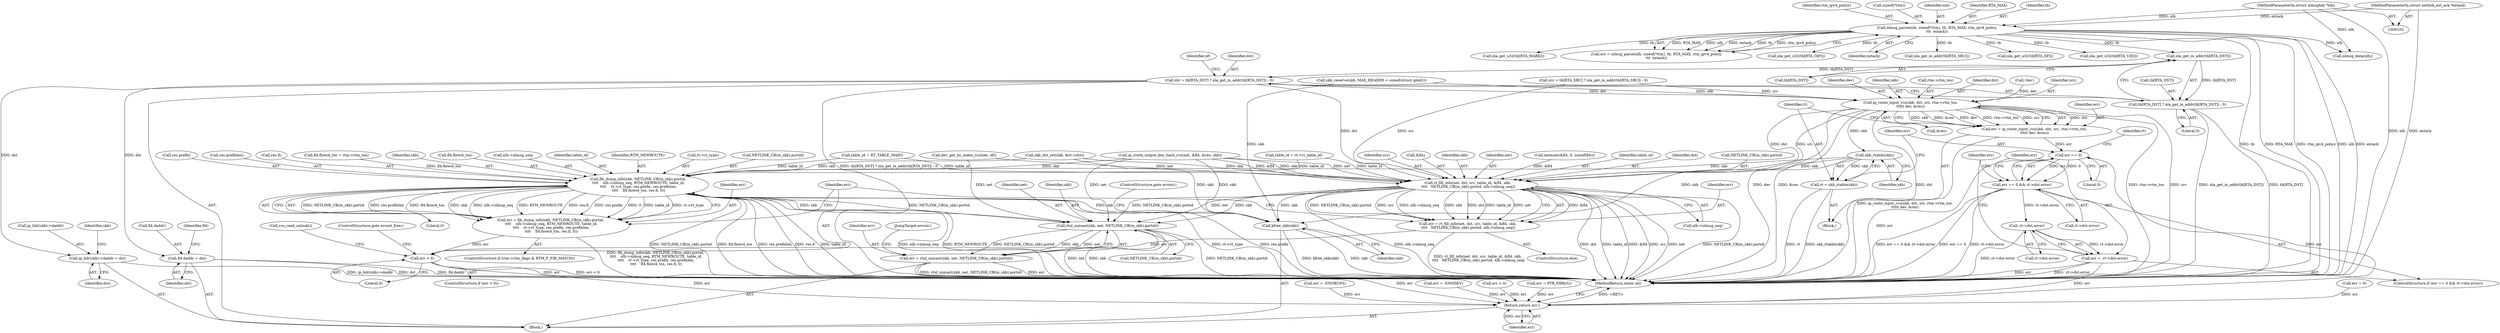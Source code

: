 digraph "0_linux_bc3aae2bbac46dd894c89db5d5e98f7f0ef9e205@array" {
"1000194" [label="(Call,nla_get_in_addr(tb[RTA_DST]))"];
"1000141" [label="(Call,nlmsg_parse(nlh, sizeof(*rtm), tb, RTA_MAX, rtm_ipv4_policy,\n\t\t\t  extack))"];
"1000104" [label="(MethodParameterIn,struct nlmsghdr *nlh)"];
"1000105" [label="(MethodParameterIn,struct netlink_ext_ack *extack)"];
"1000188" [label="(Call,dst = tb[RTA_DST] ? nla_get_in_addr(tb[RTA_DST]) : 0)"];
"1000252" [label="(Call,ip_hdr(skb)->daddr = dst)"];
"1000270" [label="(Call,fl4.daddr = dst)"];
"1000347" [label="(Call,ip_route_input_rcu(skb, dst, src, rtm->rtm_tos,\n\t\t\t\t\t dev, &res))"];
"1000345" [label="(Call,err = ip_route_input_rcu(skb, dst, src, rtm->rtm_tos,\n\t\t\t\t\t dev, &res))"];
"1000363" [label="(Call,err == 0)"];
"1000362" [label="(Call,err == 0 && rt->dst.error)"];
"1000373" [label="(Call,-rt->dst.error)"];
"1000371" [label="(Call,err = -rt->dst.error)"];
"1000501" [label="(Return,return err;)"];
"1000359" [label="(Call,skb_rtable(skb))"];
"1000357" [label="(Call,rt = skb_rtable(skb))"];
"1000440" [label="(Call,fib_dump_info(skb, NETLINK_CB(in_skb).portid,\n \t\t\t\t    nlh->nlmsg_seq, RTM_NEWROUTE, table_id,\n \t\t\t\t    rt->rt_type, res.prefix, res.prefixlen,\n \t\t\t\t    fl4.flowi4_tos, res.fi, 0))"];
"1000438" [label="(Call,err = fib_dump_info(skb, NETLINK_CB(in_skb).portid,\n \t\t\t\t    nlh->nlmsg_seq, RTM_NEWROUTE, table_id,\n \t\t\t\t    rt->rt_type, res.prefix, res.prefixlen,\n \t\t\t\t    fl4.flowi4_tos, res.fi, 0))"];
"1000486" [label="(Call,err < 0)"];
"1000493" [label="(Call,rtnl_unicast(skb, net, NETLINK_CB(in_skb).portid))"];
"1000491" [label="(Call,err = rtnl_unicast(skb, net, NETLINK_CB(in_skb).portid))"];
"1000505" [label="(Call,kfree_skb(skb))"];
"1000470" [label="(Call,rt_fill_info(net, dst, src, table_id, &fl4, skb,\n \t\t\t\t   NETLINK_CB(in_skb).portid, nlh->nlmsg_seq))"];
"1000468" [label="(Call,err = rt_fill_info(net, dst, src, table_id, &fl4, skb,\n \t\t\t\t   NETLINK_CB(in_skb).portid, nlh->nlmsg_seq))"];
"1000190" [label="(Call,tb[RTA_DST] ? nla_get_in_addr(tb[RTA_DST]) : 0)"];
"1000408" [label="(Identifier,err)"];
"1000200" [label="(Identifier,iif)"];
"1000177" [label="(Call,src = tb[RTA_SRC] ? nla_get_in_addr(tb[RTA_SRC]) : 0)"];
"1000450" [label="(Identifier,table_id)"];
"1000362" [label="(Call,err == 0 && rt->dst.error)"];
"1000191" [label="(Call,tb[RTA_DST])"];
"1000383" [label="(Call,ip_route_output_key_hash_rcu(net, &fl4, &res, skb))"];
"1000469" [label="(Identifier,err)"];
"1000257" [label="(Identifier,dst)"];
"1000507" [label="(ControlStructure,goto errout;)"];
"1000449" [label="(Identifier,RTM_NEWROUTE)"];
"1000439" [label="(Identifier,err)"];
"1000270" [label="(Call,fl4.daddr = dst)"];
"1000253" [label="(Call,ip_hdr(skb)->daddr)"];
"1000147" [label="(Identifier,RTA_MAX)"];
"1000488" [label="(Literal,0)"];
"1000168" [label="(Call,err = -ENOBUFS)"];
"1000360" [label="(Identifier,skb)"];
"1000157" [label="(Call,nlmsg_data(nlh))"];
"1000361" [label="(ControlStructure,if (err == 0 && rt->dst.error))"];
"1000451" [label="(Call,rt->rt_type)"];
"1000473" [label="(Identifier,src)"];
"1000324" [label="(Call,err = -ENODEV)"];
"1000496" [label="(Call,NETLINK_CB(in_skb).portid)"];
"1000493" [label="(Call,rtnl_unicast(skb, net, NETLINK_CB(in_skb).portid))"];
"1000475" [label="(Call,&fl4)"];
"1000442" [label="(Call,NETLINK_CB(in_skb).portid)"];
"1000195" [label="(Call,tb[RTA_DST])"];
"1000274" [label="(Identifier,dst)"];
"1000216" [label="(Call,nla_get_u32(tb[RTA_MARK]))"];
"1000365" [label="(Literal,0)"];
"1000477" [label="(Identifier,skb)"];
"1000506" [label="(Identifier,skb)"];
"1000368" [label="(Identifier,rt)"];
"1000104" [label="(MethodParameterIn,struct nlmsghdr *nlh)"];
"1000494" [label="(Identifier,skb)"];
"1000438" [label="(Call,err = fib_dump_info(skb, NETLINK_CB(in_skb).portid,\n \t\t\t\t    nlh->nlmsg_seq, RTM_NEWROUTE, table_id,\n \t\t\t\t    rt->rt_type, res.prefix, res.prefixlen,\n \t\t\t\t    fl4.flowi4_tos, res.fi, 0))"];
"1000492" [label="(Identifier,err)"];
"1000467" [label="(ControlStructure,else)"];
"1000489" [label="(ControlStructure,goto errout_free;)"];
"1000501" [label="(Return,return err;)"];
"1000350" [label="(Identifier,src)"];
"1000373" [label="(Call,-rt->dst.error)"];
"1000490" [label="(Call,rcu_read_unlock())"];
"1000146" [label="(Identifier,tb)"];
"1000139" [label="(Call,err = nlmsg_parse(nlh, sizeof(*rtm), tb, RTA_MAX, rtm_ipv4_policy,\n\t\t\t  extack))"];
"1000106" [label="(Block,)"];
"1000346" [label="(Identifier,err)"];
"1000432" [label="(ControlStructure,if (rtm->rtm_flags & RTM_F_FIB_MATCH))"];
"1000190" [label="(Call,tb[RTA_DST] ? nla_get_in_addr(tb[RTA_DST]) : 0)"];
"1000295" [label="(Call,nla_get_u32(tb[RTA_OIF]))"];
"1000149" [label="(Identifier,extack)"];
"1000470" [label="(Call,rt_fill_info(net, dst, src, table_id, &fl4, skb,\n \t\t\t\t   NETLINK_CB(in_skb).portid, nlh->nlmsg_seq))"];
"1000487" [label="(Identifier,err)"];
"1000345" [label="(Call,err = ip_route_input_rcu(skb, dst, src, rtm->rtm_tos,\n\t\t\t\t\t dev, &res))"];
"1000468" [label="(Call,err = rt_fill_info(net, dst, src, table_id, &fl4, skb,\n \t\t\t\t   NETLINK_CB(in_skb).portid, nlh->nlmsg_seq))"];
"1000471" [label="(Identifier,net)"];
"1000358" [label="(Identifier,rt)"];
"1000372" [label="(Identifier,err)"];
"1000183" [label="(Call,nla_get_in_addr(tb[RTA_SRC]))"];
"1000264" [label="(Call,memset(&fl4, 0, sizeof(fl4)))"];
"1000105" [label="(MethodParameterIn,struct netlink_ext_ack *extack)"];
"1000259" [label="(Identifier,skb)"];
"1000486" [label="(Call,err < 0)"];
"1000427" [label="(Call,table_id = rt->rt_table_id)"];
"1000354" [label="(Identifier,dev)"];
"1000198" [label="(Literal,0)"];
"1000258" [label="(Call,skb_reserve(skb, MAX_HEADER + sizeof(struct iphdr)))"];
"1000485" [label="(ControlStructure,if (err < 0))"];
"1000148" [label="(Identifier,rtm_ipv4_policy)"];
"1000502" [label="(Identifier,err)"];
"1000151" [label="(Call,err < 0)"];
"1000401" [label="(Call,skb_dst_set(skb, &rt->dst))"];
"1000482" [label="(Call,nlh->nlmsg_seq)"];
"1000454" [label="(Call,res.prefix)"];
"1000457" [label="(Call,res.prefixlen)"];
"1000460" [label="(Call,fl4.flowi4_tos)"];
"1000474" [label="(Identifier,table_id)"];
"1000348" [label="(Identifier,skb)"];
"1000364" [label="(Identifier,err)"];
"1000351" [label="(Call,rtm->rtm_tos)"];
"1000357" [label="(Call,rt = skb_rtable(skb))"];
"1000277" [label="(Identifier,fl4)"];
"1000252" [label="(Call,ip_hdr(skb)->daddr = dst)"];
"1000396" [label="(Call,err = PTR_ERR(rt))"];
"1000347" [label="(Call,ip_route_input_rcu(skb, dst, src, rtm->rtm_tos,\n\t\t\t\t\t dev, &res))"];
"1000374" [label="(Call,rt->dst.error)"];
"1000141" [label="(Call,nlmsg_parse(nlh, sizeof(*rtm), tb, RTA_MAX, rtm_ipv4_policy,\n\t\t\t  extack))"];
"1000446" [label="(Call,nlh->nlmsg_seq)"];
"1000472" [label="(Identifier,dst)"];
"1000371" [label="(Call,err = -rt->dst.error)"];
"1000317" [label="(Call,dev_get_by_index_rcu(net, iif))"];
"1000205" [label="(Call,nla_get_u32(tb[RTA_IIF]))"];
"1000194" [label="(Call,nla_get_in_addr(tb[RTA_DST]))"];
"1000359" [label="(Call,skb_rtable(skb))"];
"1000271" [label="(Call,fl4.daddr)"];
"1000135" [label="(Call,table_id = RT_TABLE_MAIN)"];
"1000463" [label="(Call,res.fi)"];
"1000229" [label="(Call,nla_get_u32(tb[RTA_UID]))"];
"1000143" [label="(Call,sizeof(*rtm))"];
"1000466" [label="(Literal,0)"];
"1000280" [label="(Call,fl4.flowi4_tos = rtm->rtm_tos)"];
"1000500" [label="(JumpTarget,errout:)"];
"1000189" [label="(Identifier,dst)"];
"1000508" [label="(MethodReturn,static int)"];
"1000441" [label="(Identifier,skb)"];
"1000313" [label="(Block,)"];
"1000495" [label="(Identifier,net)"];
"1000355" [label="(Call,&res)"];
"1000188" [label="(Call,dst = tb[RTA_DST] ? nla_get_in_addr(tb[RTA_DST]) : 0)"];
"1000478" [label="(Call,NETLINK_CB(in_skb).portid)"];
"1000390" [label="(Call,err = 0)"];
"1000349" [label="(Identifier,dst)"];
"1000142" [label="(Identifier,nlh)"];
"1000491" [label="(Call,err = rtnl_unicast(skb, net, NETLINK_CB(in_skb).portid))"];
"1000363" [label="(Call,err == 0)"];
"1000440" [label="(Call,fib_dump_info(skb, NETLINK_CB(in_skb).portid,\n \t\t\t\t    nlh->nlmsg_seq, RTM_NEWROUTE, table_id,\n \t\t\t\t    rt->rt_type, res.prefix, res.prefixlen,\n \t\t\t\t    fl4.flowi4_tos, res.fi, 0))"];
"1000505" [label="(Call,kfree_skb(skb))"];
"1000321" [label="(Call,!dev)"];
"1000366" [label="(Call,rt->dst.error)"];
"1000194" -> "1000190"  [label="AST: "];
"1000194" -> "1000195"  [label="CFG: "];
"1000195" -> "1000194"  [label="AST: "];
"1000190" -> "1000194"  [label="CFG: "];
"1000194" -> "1000188"  [label="DDG: tb[RTA_DST]"];
"1000194" -> "1000190"  [label="DDG: tb[RTA_DST]"];
"1000141" -> "1000194"  [label="DDG: tb"];
"1000141" -> "1000139"  [label="AST: "];
"1000141" -> "1000149"  [label="CFG: "];
"1000142" -> "1000141"  [label="AST: "];
"1000143" -> "1000141"  [label="AST: "];
"1000146" -> "1000141"  [label="AST: "];
"1000147" -> "1000141"  [label="AST: "];
"1000148" -> "1000141"  [label="AST: "];
"1000149" -> "1000141"  [label="AST: "];
"1000139" -> "1000141"  [label="CFG: "];
"1000141" -> "1000508"  [label="DDG: nlh"];
"1000141" -> "1000508"  [label="DDG: extack"];
"1000141" -> "1000508"  [label="DDG: rtm_ipv4_policy"];
"1000141" -> "1000508"  [label="DDG: tb"];
"1000141" -> "1000508"  [label="DDG: RTA_MAX"];
"1000141" -> "1000139"  [label="DDG: RTA_MAX"];
"1000141" -> "1000139"  [label="DDG: nlh"];
"1000141" -> "1000139"  [label="DDG: extack"];
"1000141" -> "1000139"  [label="DDG: tb"];
"1000141" -> "1000139"  [label="DDG: rtm_ipv4_policy"];
"1000104" -> "1000141"  [label="DDG: nlh"];
"1000105" -> "1000141"  [label="DDG: extack"];
"1000141" -> "1000157"  [label="DDG: nlh"];
"1000141" -> "1000183"  [label="DDG: tb"];
"1000141" -> "1000205"  [label="DDG: tb"];
"1000141" -> "1000216"  [label="DDG: tb"];
"1000141" -> "1000229"  [label="DDG: tb"];
"1000141" -> "1000295"  [label="DDG: tb"];
"1000104" -> "1000102"  [label="AST: "];
"1000104" -> "1000508"  [label="DDG: nlh"];
"1000104" -> "1000157"  [label="DDG: nlh"];
"1000105" -> "1000102"  [label="AST: "];
"1000105" -> "1000508"  [label="DDG: extack"];
"1000188" -> "1000106"  [label="AST: "];
"1000188" -> "1000190"  [label="CFG: "];
"1000189" -> "1000188"  [label="AST: "];
"1000190" -> "1000188"  [label="AST: "];
"1000200" -> "1000188"  [label="CFG: "];
"1000188" -> "1000508"  [label="DDG: tb[RTA_DST] ? nla_get_in_addr(tb[RTA_DST]) : 0"];
"1000188" -> "1000252"  [label="DDG: dst"];
"1000188" -> "1000270"  [label="DDG: dst"];
"1000188" -> "1000347"  [label="DDG: dst"];
"1000188" -> "1000470"  [label="DDG: dst"];
"1000252" -> "1000106"  [label="AST: "];
"1000252" -> "1000257"  [label="CFG: "];
"1000253" -> "1000252"  [label="AST: "];
"1000257" -> "1000252"  [label="AST: "];
"1000259" -> "1000252"  [label="CFG: "];
"1000252" -> "1000508"  [label="DDG: ip_hdr(skb)->daddr"];
"1000270" -> "1000106"  [label="AST: "];
"1000270" -> "1000274"  [label="CFG: "];
"1000271" -> "1000270"  [label="AST: "];
"1000274" -> "1000270"  [label="AST: "];
"1000277" -> "1000270"  [label="CFG: "];
"1000270" -> "1000508"  [label="DDG: dst"];
"1000270" -> "1000508"  [label="DDG: fl4.daddr"];
"1000347" -> "1000345"  [label="AST: "];
"1000347" -> "1000355"  [label="CFG: "];
"1000348" -> "1000347"  [label="AST: "];
"1000349" -> "1000347"  [label="AST: "];
"1000350" -> "1000347"  [label="AST: "];
"1000351" -> "1000347"  [label="AST: "];
"1000354" -> "1000347"  [label="AST: "];
"1000355" -> "1000347"  [label="AST: "];
"1000345" -> "1000347"  [label="CFG: "];
"1000347" -> "1000508"  [label="DDG: dst"];
"1000347" -> "1000508"  [label="DDG: rtm->rtm_tos"];
"1000347" -> "1000508"  [label="DDG: src"];
"1000347" -> "1000508"  [label="DDG: dev"];
"1000347" -> "1000508"  [label="DDG: &res"];
"1000347" -> "1000345"  [label="DDG: dst"];
"1000347" -> "1000345"  [label="DDG: skb"];
"1000347" -> "1000345"  [label="DDG: &res"];
"1000347" -> "1000345"  [label="DDG: dev"];
"1000347" -> "1000345"  [label="DDG: rtm->rtm_tos"];
"1000347" -> "1000345"  [label="DDG: src"];
"1000258" -> "1000347"  [label="DDG: skb"];
"1000177" -> "1000347"  [label="DDG: src"];
"1000321" -> "1000347"  [label="DDG: dev"];
"1000347" -> "1000359"  [label="DDG: skb"];
"1000347" -> "1000470"  [label="DDG: dst"];
"1000347" -> "1000470"  [label="DDG: src"];
"1000345" -> "1000313"  [label="AST: "];
"1000346" -> "1000345"  [label="AST: "];
"1000358" -> "1000345"  [label="CFG: "];
"1000345" -> "1000508"  [label="DDG: ip_route_input_rcu(skb, dst, src, rtm->rtm_tos,\n\t\t\t\t\t dev, &res)"];
"1000345" -> "1000363"  [label="DDG: err"];
"1000363" -> "1000362"  [label="AST: "];
"1000363" -> "1000365"  [label="CFG: "];
"1000364" -> "1000363"  [label="AST: "];
"1000365" -> "1000363"  [label="AST: "];
"1000368" -> "1000363"  [label="CFG: "];
"1000362" -> "1000363"  [label="CFG: "];
"1000363" -> "1000508"  [label="DDG: err"];
"1000363" -> "1000362"  [label="DDG: err"];
"1000363" -> "1000362"  [label="DDG: 0"];
"1000363" -> "1000501"  [label="DDG: err"];
"1000362" -> "1000361"  [label="AST: "];
"1000362" -> "1000366"  [label="CFG: "];
"1000366" -> "1000362"  [label="AST: "];
"1000372" -> "1000362"  [label="CFG: "];
"1000408" -> "1000362"  [label="CFG: "];
"1000362" -> "1000508"  [label="DDG: rt->dst.error"];
"1000362" -> "1000508"  [label="DDG: err == 0 && rt->dst.error"];
"1000362" -> "1000508"  [label="DDG: err == 0"];
"1000362" -> "1000373"  [label="DDG: rt->dst.error"];
"1000373" -> "1000371"  [label="AST: "];
"1000373" -> "1000374"  [label="CFG: "];
"1000374" -> "1000373"  [label="AST: "];
"1000371" -> "1000373"  [label="CFG: "];
"1000373" -> "1000508"  [label="DDG: rt->dst.error"];
"1000373" -> "1000371"  [label="DDG: rt->dst.error"];
"1000371" -> "1000361"  [label="AST: "];
"1000372" -> "1000371"  [label="AST: "];
"1000408" -> "1000371"  [label="CFG: "];
"1000371" -> "1000508"  [label="DDG: -rt->dst.error"];
"1000371" -> "1000508"  [label="DDG: err"];
"1000371" -> "1000501"  [label="DDG: err"];
"1000501" -> "1000106"  [label="AST: "];
"1000501" -> "1000502"  [label="CFG: "];
"1000502" -> "1000501"  [label="AST: "];
"1000508" -> "1000501"  [label="CFG: "];
"1000501" -> "1000508"  [label="DDG: <RET>"];
"1000502" -> "1000501"  [label="DDG: err"];
"1000396" -> "1000501"  [label="DDG: err"];
"1000168" -> "1000501"  [label="DDG: err"];
"1000151" -> "1000501"  [label="DDG: err"];
"1000324" -> "1000501"  [label="DDG: err"];
"1000486" -> "1000501"  [label="DDG: err"];
"1000390" -> "1000501"  [label="DDG: err"];
"1000491" -> "1000501"  [label="DDG: err"];
"1000359" -> "1000357"  [label="AST: "];
"1000359" -> "1000360"  [label="CFG: "];
"1000360" -> "1000359"  [label="AST: "];
"1000357" -> "1000359"  [label="CFG: "];
"1000359" -> "1000357"  [label="DDG: skb"];
"1000359" -> "1000440"  [label="DDG: skb"];
"1000359" -> "1000470"  [label="DDG: skb"];
"1000359" -> "1000505"  [label="DDG: skb"];
"1000357" -> "1000313"  [label="AST: "];
"1000358" -> "1000357"  [label="AST: "];
"1000364" -> "1000357"  [label="CFG: "];
"1000357" -> "1000508"  [label="DDG: rt"];
"1000357" -> "1000508"  [label="DDG: skb_rtable(skb)"];
"1000440" -> "1000438"  [label="AST: "];
"1000440" -> "1000466"  [label="CFG: "];
"1000441" -> "1000440"  [label="AST: "];
"1000442" -> "1000440"  [label="AST: "];
"1000446" -> "1000440"  [label="AST: "];
"1000449" -> "1000440"  [label="AST: "];
"1000450" -> "1000440"  [label="AST: "];
"1000451" -> "1000440"  [label="AST: "];
"1000454" -> "1000440"  [label="AST: "];
"1000457" -> "1000440"  [label="AST: "];
"1000460" -> "1000440"  [label="AST: "];
"1000463" -> "1000440"  [label="AST: "];
"1000466" -> "1000440"  [label="AST: "];
"1000438" -> "1000440"  [label="CFG: "];
"1000440" -> "1000508"  [label="DDG: NETLINK_CB(in_skb).portid"];
"1000440" -> "1000508"  [label="DDG: fl4.flowi4_tos"];
"1000440" -> "1000508"  [label="DDG: res.prefixlen"];
"1000440" -> "1000508"  [label="DDG: res.fi"];
"1000440" -> "1000508"  [label="DDG: table_id"];
"1000440" -> "1000508"  [label="DDG: nlh->nlmsg_seq"];
"1000440" -> "1000508"  [label="DDG: RTM_NEWROUTE"];
"1000440" -> "1000508"  [label="DDG: rt->rt_type"];
"1000440" -> "1000508"  [label="DDG: res.prefix"];
"1000440" -> "1000438"  [label="DDG: NETLINK_CB(in_skb).portid"];
"1000440" -> "1000438"  [label="DDG: res.prefixlen"];
"1000440" -> "1000438"  [label="DDG: fl4.flowi4_tos"];
"1000440" -> "1000438"  [label="DDG: skb"];
"1000440" -> "1000438"  [label="DDG: nlh->nlmsg_seq"];
"1000440" -> "1000438"  [label="DDG: RTM_NEWROUTE"];
"1000440" -> "1000438"  [label="DDG: res.fi"];
"1000440" -> "1000438"  [label="DDG: res.prefix"];
"1000440" -> "1000438"  [label="DDG: 0"];
"1000440" -> "1000438"  [label="DDG: table_id"];
"1000440" -> "1000438"  [label="DDG: rt->rt_type"];
"1000383" -> "1000440"  [label="DDG: skb"];
"1000401" -> "1000440"  [label="DDG: skb"];
"1000427" -> "1000440"  [label="DDG: table_id"];
"1000135" -> "1000440"  [label="DDG: table_id"];
"1000280" -> "1000440"  [label="DDG: fl4.flowi4_tos"];
"1000440" -> "1000493"  [label="DDG: skb"];
"1000440" -> "1000493"  [label="DDG: NETLINK_CB(in_skb).portid"];
"1000440" -> "1000505"  [label="DDG: skb"];
"1000438" -> "1000432"  [label="AST: "];
"1000439" -> "1000438"  [label="AST: "];
"1000487" -> "1000438"  [label="CFG: "];
"1000438" -> "1000508"  [label="DDG: fib_dump_info(skb, NETLINK_CB(in_skb).portid,\n \t\t\t\t    nlh->nlmsg_seq, RTM_NEWROUTE, table_id,\n \t\t\t\t    rt->rt_type, res.prefix, res.prefixlen,\n \t\t\t\t    fl4.flowi4_tos, res.fi, 0)"];
"1000438" -> "1000486"  [label="DDG: err"];
"1000486" -> "1000485"  [label="AST: "];
"1000486" -> "1000488"  [label="CFG: "];
"1000487" -> "1000486"  [label="AST: "];
"1000488" -> "1000486"  [label="AST: "];
"1000489" -> "1000486"  [label="CFG: "];
"1000490" -> "1000486"  [label="CFG: "];
"1000486" -> "1000508"  [label="DDG: err < 0"];
"1000486" -> "1000508"  [label="DDG: err"];
"1000468" -> "1000486"  [label="DDG: err"];
"1000493" -> "1000491"  [label="AST: "];
"1000493" -> "1000496"  [label="CFG: "];
"1000494" -> "1000493"  [label="AST: "];
"1000495" -> "1000493"  [label="AST: "];
"1000496" -> "1000493"  [label="AST: "];
"1000491" -> "1000493"  [label="CFG: "];
"1000493" -> "1000508"  [label="DDG: skb"];
"1000493" -> "1000508"  [label="DDG: NETLINK_CB(in_skb).portid"];
"1000493" -> "1000508"  [label="DDG: net"];
"1000493" -> "1000491"  [label="DDG: skb"];
"1000493" -> "1000491"  [label="DDG: net"];
"1000493" -> "1000491"  [label="DDG: NETLINK_CB(in_skb).portid"];
"1000470" -> "1000493"  [label="DDG: skb"];
"1000470" -> "1000493"  [label="DDG: net"];
"1000470" -> "1000493"  [label="DDG: NETLINK_CB(in_skb).portid"];
"1000383" -> "1000493"  [label="DDG: net"];
"1000317" -> "1000493"  [label="DDG: net"];
"1000491" -> "1000106"  [label="AST: "];
"1000492" -> "1000491"  [label="AST: "];
"1000500" -> "1000491"  [label="CFG: "];
"1000491" -> "1000508"  [label="DDG: rtnl_unicast(skb, net, NETLINK_CB(in_skb).portid)"];
"1000491" -> "1000508"  [label="DDG: err"];
"1000505" -> "1000106"  [label="AST: "];
"1000505" -> "1000506"  [label="CFG: "];
"1000506" -> "1000505"  [label="AST: "];
"1000507" -> "1000505"  [label="CFG: "];
"1000505" -> "1000508"  [label="DDG: skb"];
"1000505" -> "1000508"  [label="DDG: kfree_skb(skb)"];
"1000258" -> "1000505"  [label="DDG: skb"];
"1000383" -> "1000505"  [label="DDG: skb"];
"1000401" -> "1000505"  [label="DDG: skb"];
"1000470" -> "1000505"  [label="DDG: skb"];
"1000470" -> "1000468"  [label="AST: "];
"1000470" -> "1000482"  [label="CFG: "];
"1000471" -> "1000470"  [label="AST: "];
"1000472" -> "1000470"  [label="AST: "];
"1000473" -> "1000470"  [label="AST: "];
"1000474" -> "1000470"  [label="AST: "];
"1000475" -> "1000470"  [label="AST: "];
"1000477" -> "1000470"  [label="AST: "];
"1000478" -> "1000470"  [label="AST: "];
"1000482" -> "1000470"  [label="AST: "];
"1000468" -> "1000470"  [label="CFG: "];
"1000470" -> "1000508"  [label="DDG: dst"];
"1000470" -> "1000508"  [label="DDG: table_id"];
"1000470" -> "1000508"  [label="DDG: &fl4"];
"1000470" -> "1000508"  [label="DDG: src"];
"1000470" -> "1000508"  [label="DDG: net"];
"1000470" -> "1000508"  [label="DDG: NETLINK_CB(in_skb).portid"];
"1000470" -> "1000508"  [label="DDG: nlh->nlmsg_seq"];
"1000470" -> "1000468"  [label="DDG: &fl4"];
"1000470" -> "1000468"  [label="DDG: NETLINK_CB(in_skb).portid"];
"1000470" -> "1000468"  [label="DDG: src"];
"1000470" -> "1000468"  [label="DDG: nlh->nlmsg_seq"];
"1000470" -> "1000468"  [label="DDG: skb"];
"1000470" -> "1000468"  [label="DDG: dst"];
"1000470" -> "1000468"  [label="DDG: table_id"];
"1000470" -> "1000468"  [label="DDG: net"];
"1000383" -> "1000470"  [label="DDG: net"];
"1000383" -> "1000470"  [label="DDG: &fl4"];
"1000383" -> "1000470"  [label="DDG: skb"];
"1000317" -> "1000470"  [label="DDG: net"];
"1000177" -> "1000470"  [label="DDG: src"];
"1000427" -> "1000470"  [label="DDG: table_id"];
"1000135" -> "1000470"  [label="DDG: table_id"];
"1000264" -> "1000470"  [label="DDG: &fl4"];
"1000401" -> "1000470"  [label="DDG: skb"];
"1000468" -> "1000467"  [label="AST: "];
"1000469" -> "1000468"  [label="AST: "];
"1000487" -> "1000468"  [label="CFG: "];
"1000468" -> "1000508"  [label="DDG: rt_fill_info(net, dst, src, table_id, &fl4, skb,\n \t\t\t\t   NETLINK_CB(in_skb).portid, nlh->nlmsg_seq)"];
"1000190" -> "1000198"  [label="CFG: "];
"1000191" -> "1000190"  [label="AST: "];
"1000198" -> "1000190"  [label="AST: "];
"1000190" -> "1000508"  [label="DDG: nla_get_in_addr(tb[RTA_DST])"];
"1000190" -> "1000508"  [label="DDG: tb[RTA_DST]"];
}
